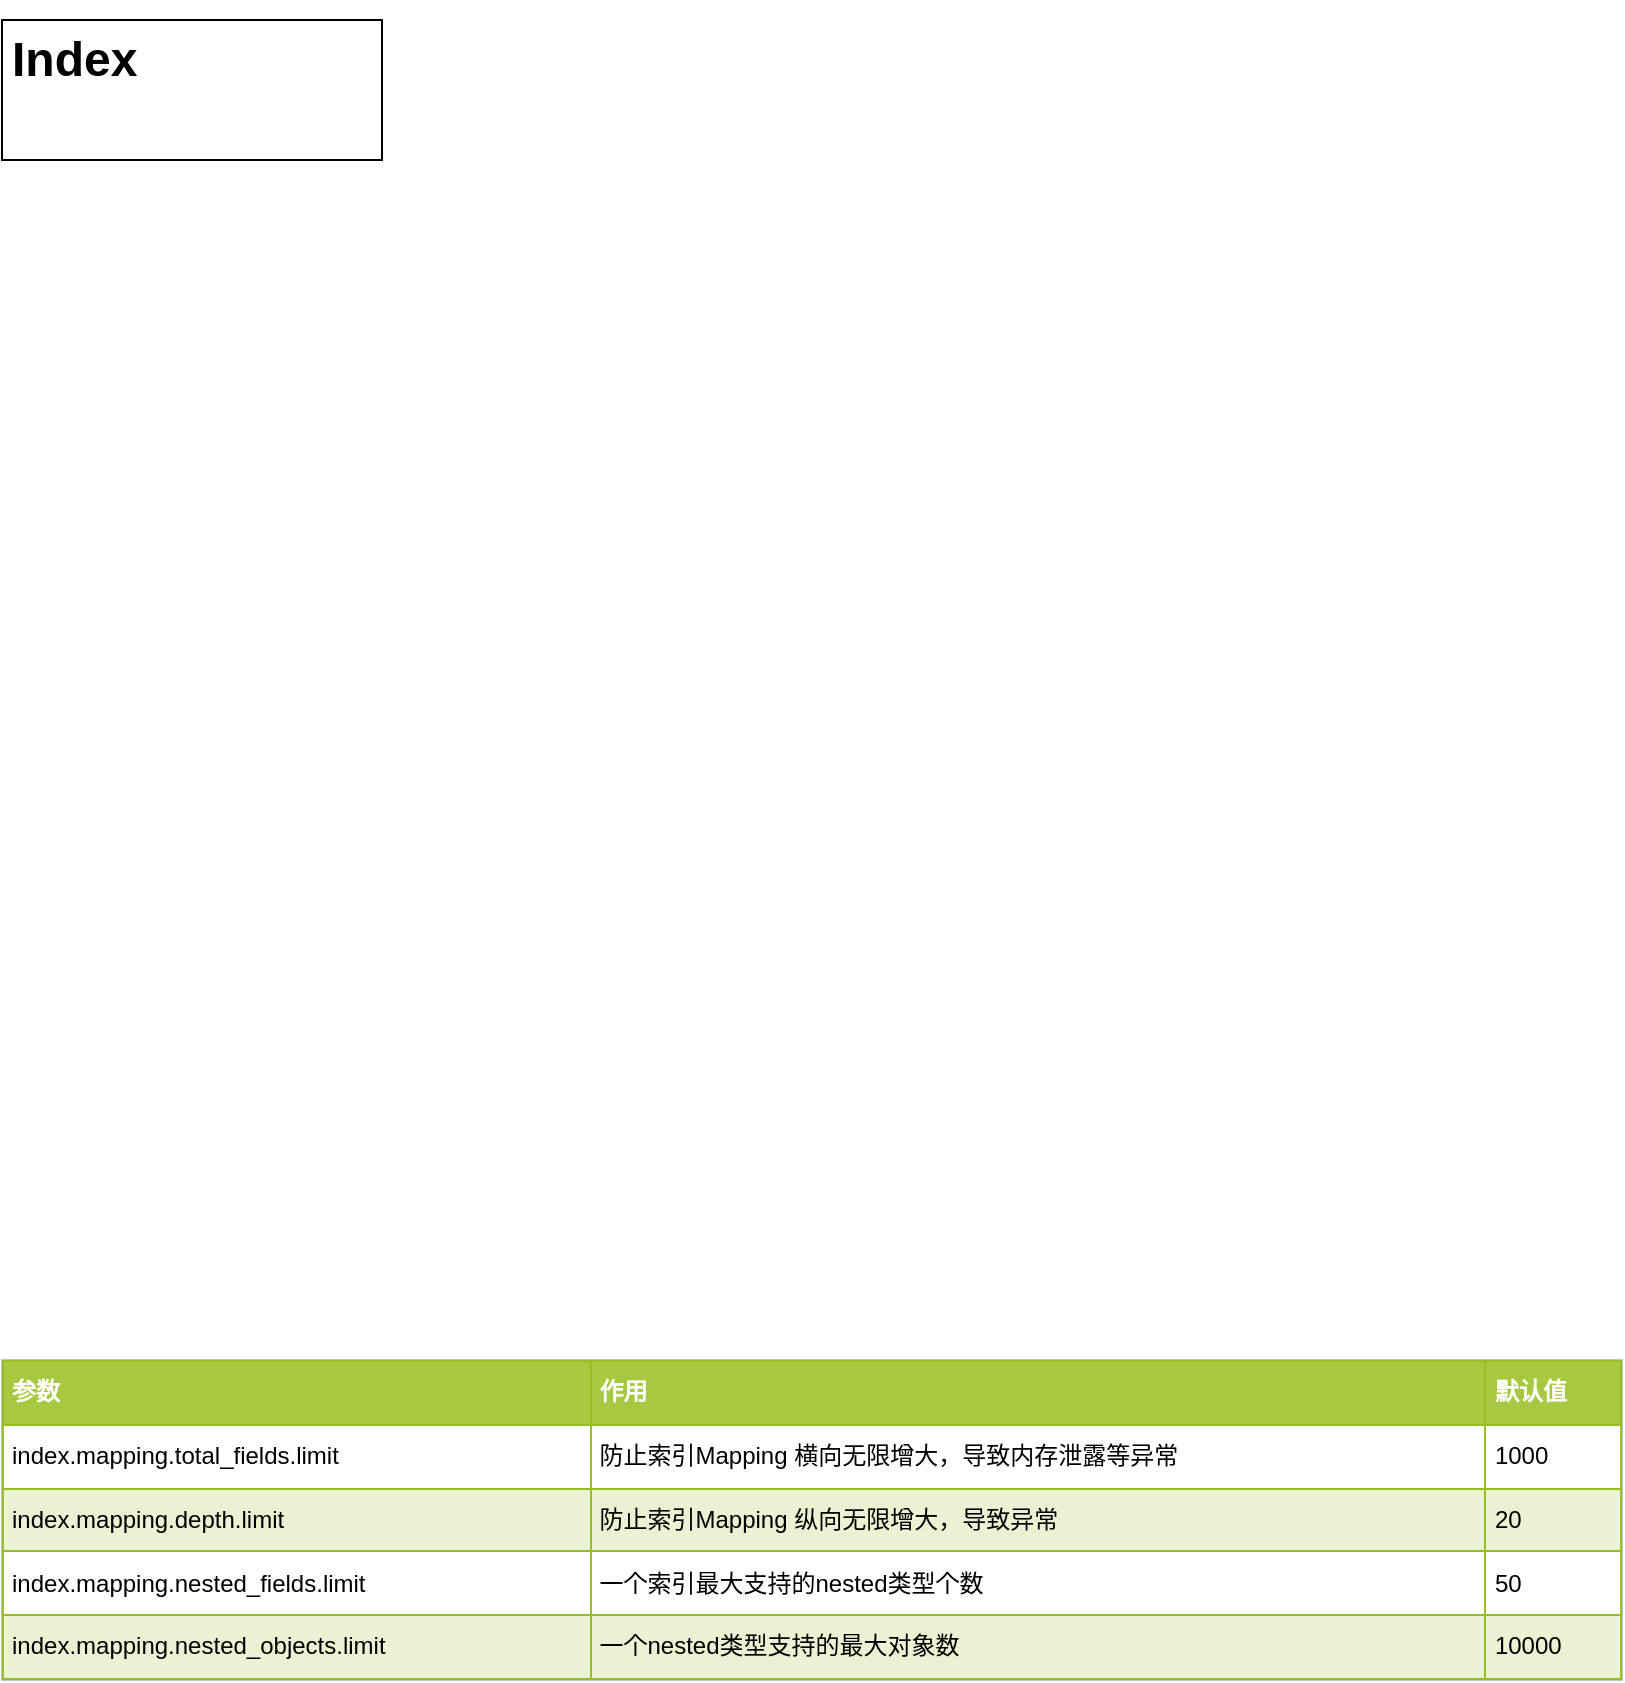 <mxfile version="13.3.9" type="device"><diagram id="8ZI4yg9A7W5IXGPXjsD2" name="Page-1"><mxGraphModel dx="2066" dy="1220" grid="1" gridSize="10" guides="1" tooltips="1" connect="1" arrows="1" fold="1" page="1" pageScale="1" pageWidth="827" pageHeight="1169" math="0" shadow="0"><root><mxCell id="0"/><mxCell id="1" parent="0"/><mxCell id="YU87RtQt77wTLNVee_nq-1" value="&lt;h1&gt;Index&lt;/h1&gt;&lt;p&gt;&lt;br&gt;&lt;/p&gt;" style="text;html=1;spacing=5;spacingTop=-20;whiteSpace=wrap;overflow=hidden;rounded=0;strokeColor=#000000;fillColor=#ffffff;" vertex="1" parent="1"><mxGeometry x="10" y="10" width="190" height="70" as="geometry"/></mxCell><mxCell id="YU87RtQt77wTLNVee_nq-2" value="&lt;table border=&quot;1&quot; width=&quot;100%&quot; cellpadding=&quot;4&quot; style=&quot;width: 100% ; height: 100% ; border-collapse: collapse&quot;&gt;&lt;tbody&gt;&lt;tr style=&quot;background-color: #a7c942 ; color: #ffffff ; border: 1px solid #98bf21&quot;&gt;&lt;th align=&quot;left&quot;&gt;参数&lt;/th&gt;&lt;th align=&quot;left&quot;&gt;作用&lt;/th&gt;&lt;th align=&quot;left&quot;&gt;默认值&lt;/th&gt;&lt;/tr&gt;&lt;tr style=&quot;border: 1px solid #98bf21&quot;&gt;&lt;td&gt;index.mapping.total_fields.limit&lt;/td&gt;&lt;td&gt;防止索引Mapping 横向无限增大，导致内存泄露等异常&lt;/td&gt;&lt;td&gt;1000&lt;/td&gt;&lt;/tr&gt;&lt;tr style=&quot;background-color: #eaf2d3 ; border: 1px solid #98bf21&quot;&gt;&lt;td&gt;index.mapping.depth.limit&lt;/td&gt;&lt;td&gt;防止索引Mapping 纵向无限增大，导致异常&lt;/td&gt;&lt;td&gt;20&lt;/td&gt;&lt;/tr&gt;&lt;tr style=&quot;border: 1px solid #98bf21&quot;&gt;&lt;td&gt;index.mapping.nested_fields.limit&lt;/td&gt;&lt;td&gt;一个索引最大支持的nested类型个数&lt;/td&gt;&lt;td&gt;50&lt;/td&gt;&lt;/tr&gt;&lt;tr style=&quot;background-color: #eaf2d3 ; border: 1px solid #98bf21&quot;&gt;&lt;td&gt;index.mapping.nested_objects.limit&lt;br&gt;&lt;/td&gt;&lt;td&gt;一个nested类型支持的最大对象数&lt;br&gt;&lt;/td&gt;&lt;td&gt;10000&lt;/td&gt;&lt;/tr&gt;&lt;/tbody&gt;&lt;/table&gt;" style="text;html=1;strokeColor=#c0c0c0;fillColor=#ffffff;overflow=fill;rounded=0;" vertex="1" parent="1"><mxGeometry x="10" y="680" width="810" height="160" as="geometry"/></mxCell></root></mxGraphModel></diagram></mxfile>